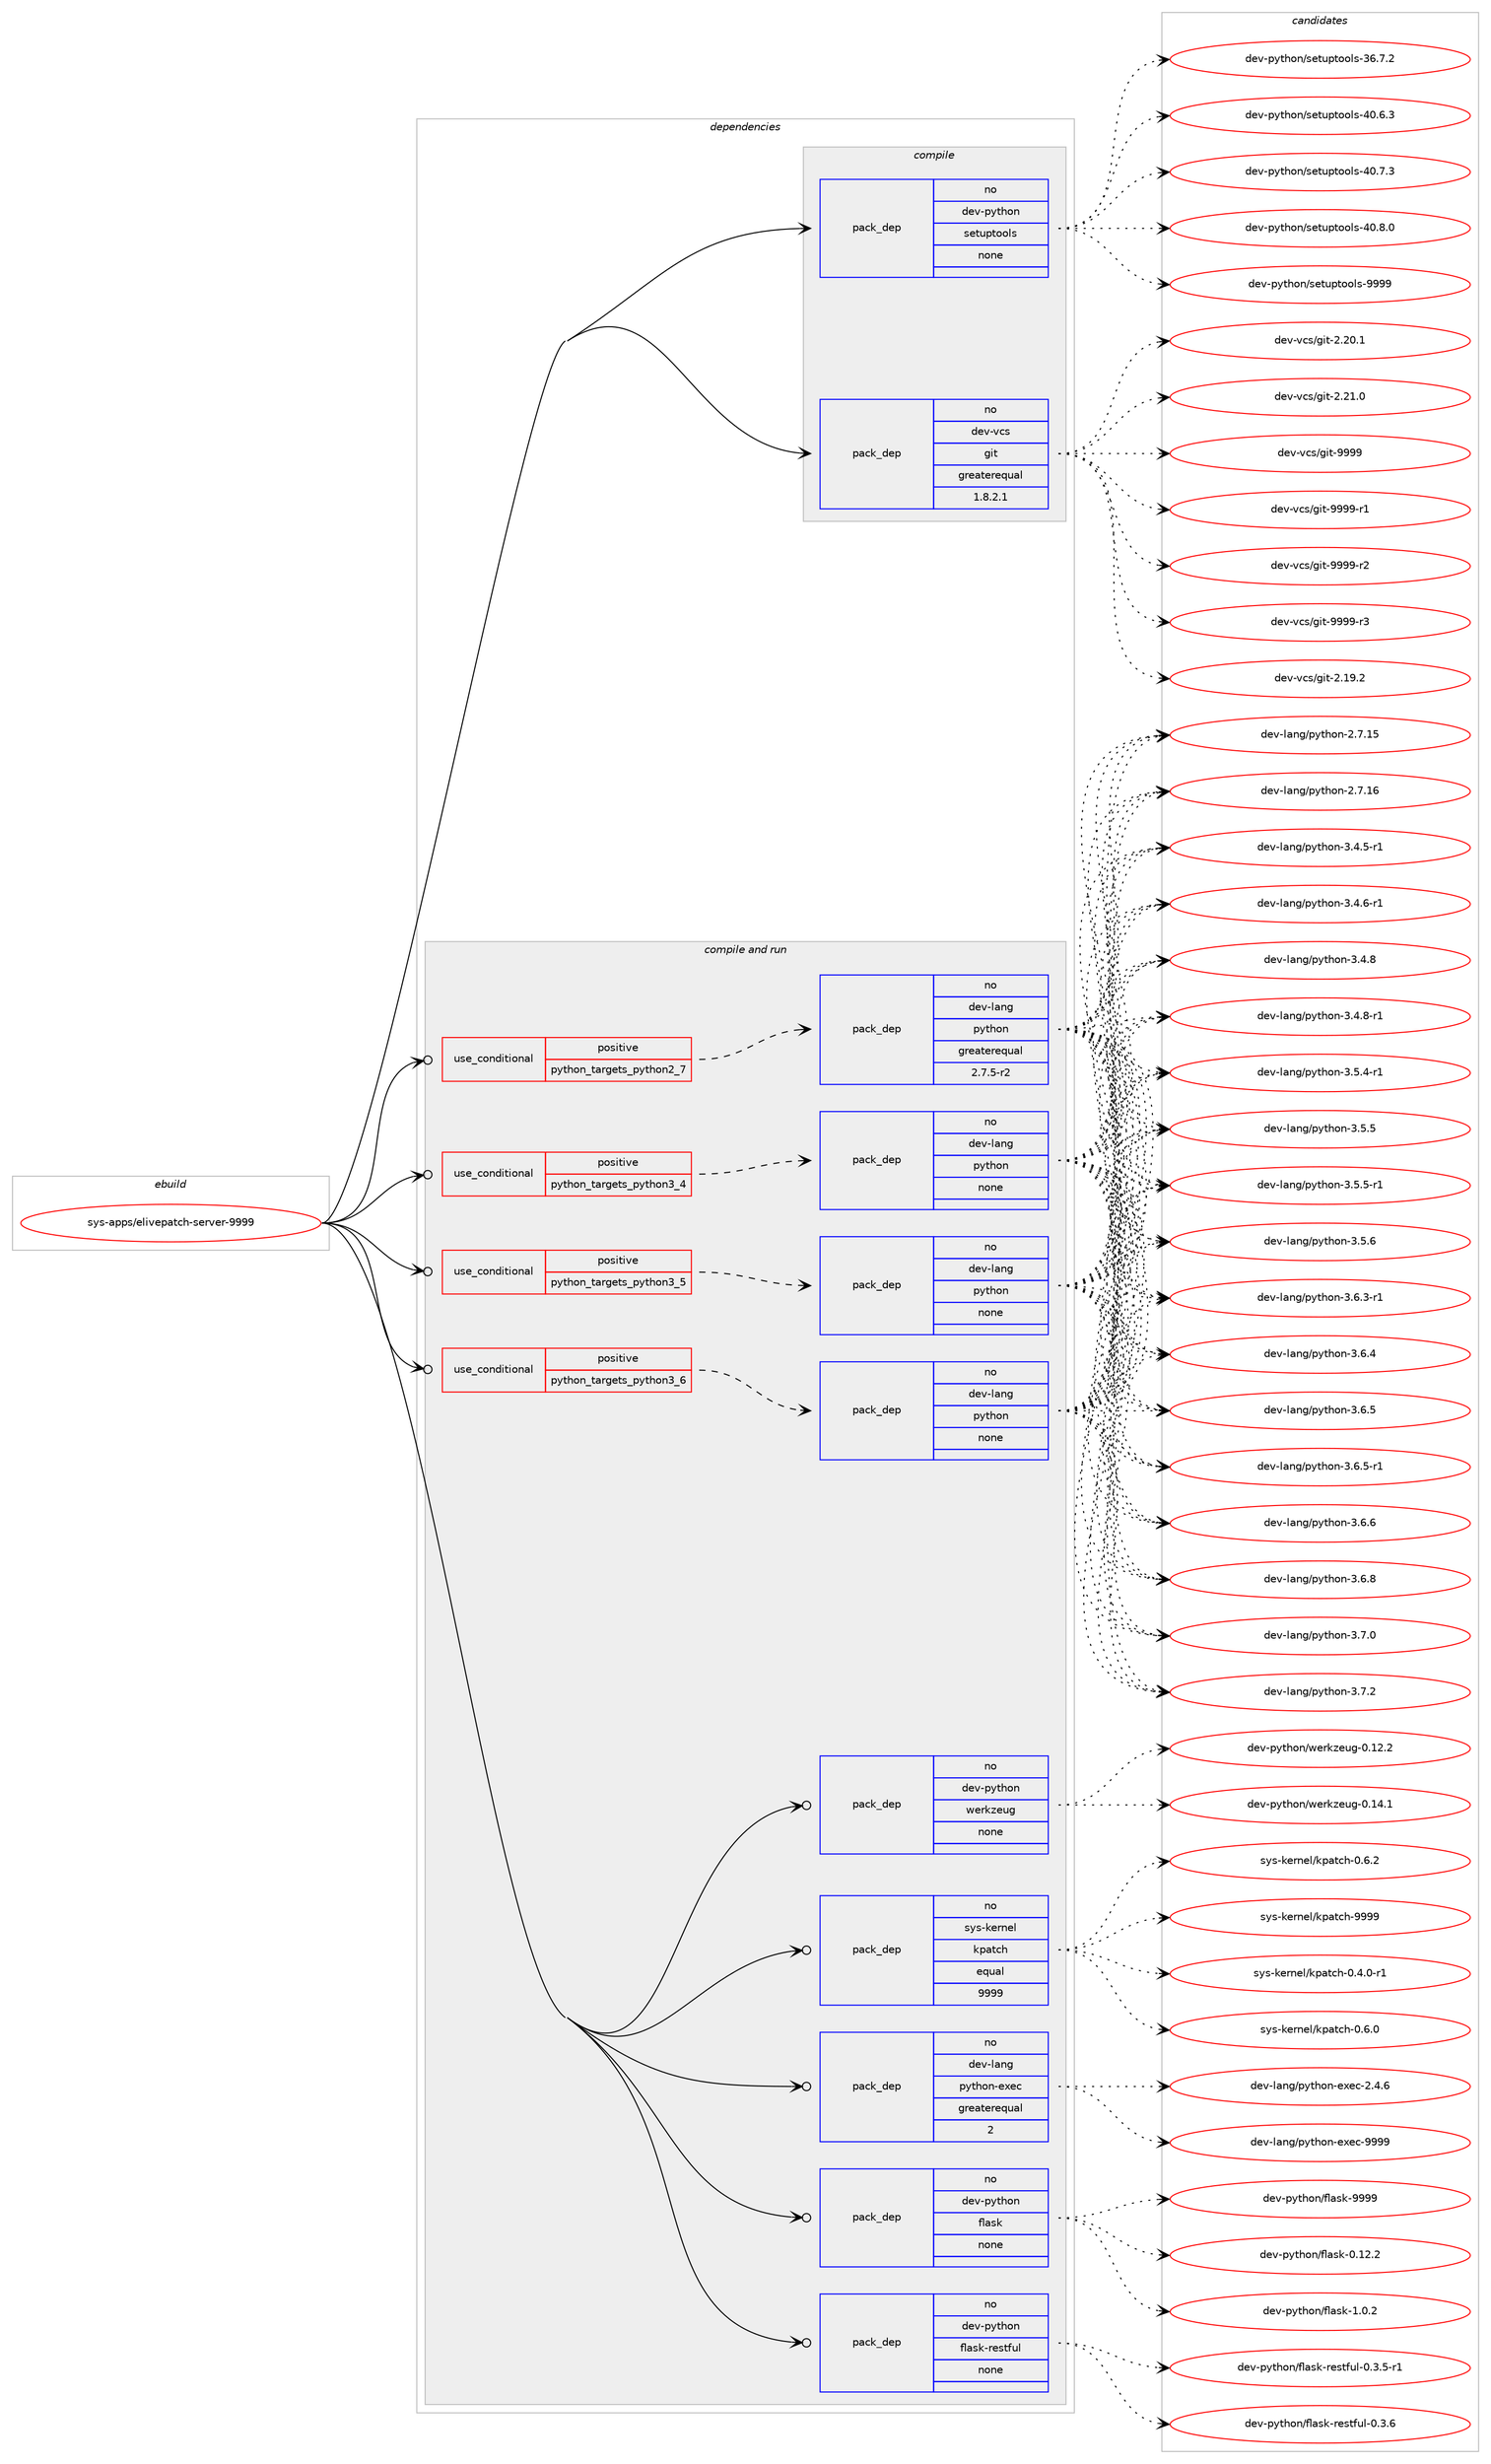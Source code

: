 digraph prolog {

# *************
# Graph options
# *************

newrank=true;
concentrate=true;
compound=true;
graph [rankdir=LR,fontname=Helvetica,fontsize=10,ranksep=1.5];#, ranksep=2.5, nodesep=0.2];
edge  [arrowhead=vee];
node  [fontname=Helvetica,fontsize=10];

# **********
# The ebuild
# **********

subgraph cluster_leftcol {
color=gray;
rank=same;
label=<<i>ebuild</i>>;
id [label="sys-apps/elivepatch-server-9999", color=red, width=4, href="../sys-apps/elivepatch-server-9999.svg"];
}

# ****************
# The dependencies
# ****************

subgraph cluster_midcol {
color=gray;
label=<<i>dependencies</i>>;
subgraph cluster_compile {
fillcolor="#eeeeee";
style=filled;
label=<<i>compile</i>>;
subgraph pack1226529 {
dependency1710321 [label=<<TABLE BORDER="0" CELLBORDER="1" CELLSPACING="0" CELLPADDING="4" WIDTH="220"><TR><TD ROWSPAN="6" CELLPADDING="30">pack_dep</TD></TR><TR><TD WIDTH="110">no</TD></TR><TR><TD>dev-python</TD></TR><TR><TD>setuptools</TD></TR><TR><TD>none</TD></TR><TR><TD></TD></TR></TABLE>>, shape=none, color=blue];
}
id:e -> dependency1710321:w [weight=20,style="solid",arrowhead="vee"];
subgraph pack1226530 {
dependency1710322 [label=<<TABLE BORDER="0" CELLBORDER="1" CELLSPACING="0" CELLPADDING="4" WIDTH="220"><TR><TD ROWSPAN="6" CELLPADDING="30">pack_dep</TD></TR><TR><TD WIDTH="110">no</TD></TR><TR><TD>dev-vcs</TD></TR><TR><TD>git</TD></TR><TR><TD>greaterequal</TD></TR><TR><TD>1.8.2.1</TD></TR></TABLE>>, shape=none, color=blue];
}
id:e -> dependency1710322:w [weight=20,style="solid",arrowhead="vee"];
}
subgraph cluster_compileandrun {
fillcolor="#eeeeee";
style=filled;
label=<<i>compile and run</i>>;
subgraph cond455835 {
dependency1710323 [label=<<TABLE BORDER="0" CELLBORDER="1" CELLSPACING="0" CELLPADDING="4"><TR><TD ROWSPAN="3" CELLPADDING="10">use_conditional</TD></TR><TR><TD>positive</TD></TR><TR><TD>python_targets_python2_7</TD></TR></TABLE>>, shape=none, color=red];
subgraph pack1226531 {
dependency1710324 [label=<<TABLE BORDER="0" CELLBORDER="1" CELLSPACING="0" CELLPADDING="4" WIDTH="220"><TR><TD ROWSPAN="6" CELLPADDING="30">pack_dep</TD></TR><TR><TD WIDTH="110">no</TD></TR><TR><TD>dev-lang</TD></TR><TR><TD>python</TD></TR><TR><TD>greaterequal</TD></TR><TR><TD>2.7.5-r2</TD></TR></TABLE>>, shape=none, color=blue];
}
dependency1710323:e -> dependency1710324:w [weight=20,style="dashed",arrowhead="vee"];
}
id:e -> dependency1710323:w [weight=20,style="solid",arrowhead="odotvee"];
subgraph cond455836 {
dependency1710325 [label=<<TABLE BORDER="0" CELLBORDER="1" CELLSPACING="0" CELLPADDING="4"><TR><TD ROWSPAN="3" CELLPADDING="10">use_conditional</TD></TR><TR><TD>positive</TD></TR><TR><TD>python_targets_python3_4</TD></TR></TABLE>>, shape=none, color=red];
subgraph pack1226532 {
dependency1710326 [label=<<TABLE BORDER="0" CELLBORDER="1" CELLSPACING="0" CELLPADDING="4" WIDTH="220"><TR><TD ROWSPAN="6" CELLPADDING="30">pack_dep</TD></TR><TR><TD WIDTH="110">no</TD></TR><TR><TD>dev-lang</TD></TR><TR><TD>python</TD></TR><TR><TD>none</TD></TR><TR><TD></TD></TR></TABLE>>, shape=none, color=blue];
}
dependency1710325:e -> dependency1710326:w [weight=20,style="dashed",arrowhead="vee"];
}
id:e -> dependency1710325:w [weight=20,style="solid",arrowhead="odotvee"];
subgraph cond455837 {
dependency1710327 [label=<<TABLE BORDER="0" CELLBORDER="1" CELLSPACING="0" CELLPADDING="4"><TR><TD ROWSPAN="3" CELLPADDING="10">use_conditional</TD></TR><TR><TD>positive</TD></TR><TR><TD>python_targets_python3_5</TD></TR></TABLE>>, shape=none, color=red];
subgraph pack1226533 {
dependency1710328 [label=<<TABLE BORDER="0" CELLBORDER="1" CELLSPACING="0" CELLPADDING="4" WIDTH="220"><TR><TD ROWSPAN="6" CELLPADDING="30">pack_dep</TD></TR><TR><TD WIDTH="110">no</TD></TR><TR><TD>dev-lang</TD></TR><TR><TD>python</TD></TR><TR><TD>none</TD></TR><TR><TD></TD></TR></TABLE>>, shape=none, color=blue];
}
dependency1710327:e -> dependency1710328:w [weight=20,style="dashed",arrowhead="vee"];
}
id:e -> dependency1710327:w [weight=20,style="solid",arrowhead="odotvee"];
subgraph cond455838 {
dependency1710329 [label=<<TABLE BORDER="0" CELLBORDER="1" CELLSPACING="0" CELLPADDING="4"><TR><TD ROWSPAN="3" CELLPADDING="10">use_conditional</TD></TR><TR><TD>positive</TD></TR><TR><TD>python_targets_python3_6</TD></TR></TABLE>>, shape=none, color=red];
subgraph pack1226534 {
dependency1710330 [label=<<TABLE BORDER="0" CELLBORDER="1" CELLSPACING="0" CELLPADDING="4" WIDTH="220"><TR><TD ROWSPAN="6" CELLPADDING="30">pack_dep</TD></TR><TR><TD WIDTH="110">no</TD></TR><TR><TD>dev-lang</TD></TR><TR><TD>python</TD></TR><TR><TD>none</TD></TR><TR><TD></TD></TR></TABLE>>, shape=none, color=blue];
}
dependency1710329:e -> dependency1710330:w [weight=20,style="dashed",arrowhead="vee"];
}
id:e -> dependency1710329:w [weight=20,style="solid",arrowhead="odotvee"];
subgraph pack1226535 {
dependency1710331 [label=<<TABLE BORDER="0" CELLBORDER="1" CELLSPACING="0" CELLPADDING="4" WIDTH="220"><TR><TD ROWSPAN="6" CELLPADDING="30">pack_dep</TD></TR><TR><TD WIDTH="110">no</TD></TR><TR><TD>dev-lang</TD></TR><TR><TD>python-exec</TD></TR><TR><TD>greaterequal</TD></TR><TR><TD>2</TD></TR></TABLE>>, shape=none, color=blue];
}
id:e -> dependency1710331:w [weight=20,style="solid",arrowhead="odotvee"];
subgraph pack1226536 {
dependency1710332 [label=<<TABLE BORDER="0" CELLBORDER="1" CELLSPACING="0" CELLPADDING="4" WIDTH="220"><TR><TD ROWSPAN="6" CELLPADDING="30">pack_dep</TD></TR><TR><TD WIDTH="110">no</TD></TR><TR><TD>dev-python</TD></TR><TR><TD>flask</TD></TR><TR><TD>none</TD></TR><TR><TD></TD></TR></TABLE>>, shape=none, color=blue];
}
id:e -> dependency1710332:w [weight=20,style="solid",arrowhead="odotvee"];
subgraph pack1226537 {
dependency1710333 [label=<<TABLE BORDER="0" CELLBORDER="1" CELLSPACING="0" CELLPADDING="4" WIDTH="220"><TR><TD ROWSPAN="6" CELLPADDING="30">pack_dep</TD></TR><TR><TD WIDTH="110">no</TD></TR><TR><TD>dev-python</TD></TR><TR><TD>flask-restful</TD></TR><TR><TD>none</TD></TR><TR><TD></TD></TR></TABLE>>, shape=none, color=blue];
}
id:e -> dependency1710333:w [weight=20,style="solid",arrowhead="odotvee"];
subgraph pack1226538 {
dependency1710334 [label=<<TABLE BORDER="0" CELLBORDER="1" CELLSPACING="0" CELLPADDING="4" WIDTH="220"><TR><TD ROWSPAN="6" CELLPADDING="30">pack_dep</TD></TR><TR><TD WIDTH="110">no</TD></TR><TR><TD>dev-python</TD></TR><TR><TD>werkzeug</TD></TR><TR><TD>none</TD></TR><TR><TD></TD></TR></TABLE>>, shape=none, color=blue];
}
id:e -> dependency1710334:w [weight=20,style="solid",arrowhead="odotvee"];
subgraph pack1226539 {
dependency1710335 [label=<<TABLE BORDER="0" CELLBORDER="1" CELLSPACING="0" CELLPADDING="4" WIDTH="220"><TR><TD ROWSPAN="6" CELLPADDING="30">pack_dep</TD></TR><TR><TD WIDTH="110">no</TD></TR><TR><TD>sys-kernel</TD></TR><TR><TD>kpatch</TD></TR><TR><TD>equal</TD></TR><TR><TD>9999</TD></TR></TABLE>>, shape=none, color=blue];
}
id:e -> dependency1710335:w [weight=20,style="solid",arrowhead="odotvee"];
}
subgraph cluster_run {
fillcolor="#eeeeee";
style=filled;
label=<<i>run</i>>;
}
}

# **************
# The candidates
# **************

subgraph cluster_choices {
rank=same;
color=gray;
label=<<i>candidates</i>>;

subgraph choice1226529 {
color=black;
nodesep=1;
choice100101118451121211161041111104711510111611711211611111110811545515446554650 [label="dev-python/setuptools-36.7.2", color=red, width=4,href="../dev-python/setuptools-36.7.2.svg"];
choice100101118451121211161041111104711510111611711211611111110811545524846544651 [label="dev-python/setuptools-40.6.3", color=red, width=4,href="../dev-python/setuptools-40.6.3.svg"];
choice100101118451121211161041111104711510111611711211611111110811545524846554651 [label="dev-python/setuptools-40.7.3", color=red, width=4,href="../dev-python/setuptools-40.7.3.svg"];
choice100101118451121211161041111104711510111611711211611111110811545524846564648 [label="dev-python/setuptools-40.8.0", color=red, width=4,href="../dev-python/setuptools-40.8.0.svg"];
choice10010111845112121116104111110471151011161171121161111111081154557575757 [label="dev-python/setuptools-9999", color=red, width=4,href="../dev-python/setuptools-9999.svg"];
dependency1710321:e -> choice100101118451121211161041111104711510111611711211611111110811545515446554650:w [style=dotted,weight="100"];
dependency1710321:e -> choice100101118451121211161041111104711510111611711211611111110811545524846544651:w [style=dotted,weight="100"];
dependency1710321:e -> choice100101118451121211161041111104711510111611711211611111110811545524846554651:w [style=dotted,weight="100"];
dependency1710321:e -> choice100101118451121211161041111104711510111611711211611111110811545524846564648:w [style=dotted,weight="100"];
dependency1710321:e -> choice10010111845112121116104111110471151011161171121161111111081154557575757:w [style=dotted,weight="100"];
}
subgraph choice1226530 {
color=black;
nodesep=1;
choice10010111845118991154710310511645504649574650 [label="dev-vcs/git-2.19.2", color=red, width=4,href="../dev-vcs/git-2.19.2.svg"];
choice10010111845118991154710310511645504650484649 [label="dev-vcs/git-2.20.1", color=red, width=4,href="../dev-vcs/git-2.20.1.svg"];
choice10010111845118991154710310511645504650494648 [label="dev-vcs/git-2.21.0", color=red, width=4,href="../dev-vcs/git-2.21.0.svg"];
choice1001011184511899115471031051164557575757 [label="dev-vcs/git-9999", color=red, width=4,href="../dev-vcs/git-9999.svg"];
choice10010111845118991154710310511645575757574511449 [label="dev-vcs/git-9999-r1", color=red, width=4,href="../dev-vcs/git-9999-r1.svg"];
choice10010111845118991154710310511645575757574511450 [label="dev-vcs/git-9999-r2", color=red, width=4,href="../dev-vcs/git-9999-r2.svg"];
choice10010111845118991154710310511645575757574511451 [label="dev-vcs/git-9999-r3", color=red, width=4,href="../dev-vcs/git-9999-r3.svg"];
dependency1710322:e -> choice10010111845118991154710310511645504649574650:w [style=dotted,weight="100"];
dependency1710322:e -> choice10010111845118991154710310511645504650484649:w [style=dotted,weight="100"];
dependency1710322:e -> choice10010111845118991154710310511645504650494648:w [style=dotted,weight="100"];
dependency1710322:e -> choice1001011184511899115471031051164557575757:w [style=dotted,weight="100"];
dependency1710322:e -> choice10010111845118991154710310511645575757574511449:w [style=dotted,weight="100"];
dependency1710322:e -> choice10010111845118991154710310511645575757574511450:w [style=dotted,weight="100"];
dependency1710322:e -> choice10010111845118991154710310511645575757574511451:w [style=dotted,weight="100"];
}
subgraph choice1226531 {
color=black;
nodesep=1;
choice10010111845108971101034711212111610411111045504655464953 [label="dev-lang/python-2.7.15", color=red, width=4,href="../dev-lang/python-2.7.15.svg"];
choice10010111845108971101034711212111610411111045504655464954 [label="dev-lang/python-2.7.16", color=red, width=4,href="../dev-lang/python-2.7.16.svg"];
choice1001011184510897110103471121211161041111104551465246534511449 [label="dev-lang/python-3.4.5-r1", color=red, width=4,href="../dev-lang/python-3.4.5-r1.svg"];
choice1001011184510897110103471121211161041111104551465246544511449 [label="dev-lang/python-3.4.6-r1", color=red, width=4,href="../dev-lang/python-3.4.6-r1.svg"];
choice100101118451089711010347112121116104111110455146524656 [label="dev-lang/python-3.4.8", color=red, width=4,href="../dev-lang/python-3.4.8.svg"];
choice1001011184510897110103471121211161041111104551465246564511449 [label="dev-lang/python-3.4.8-r1", color=red, width=4,href="../dev-lang/python-3.4.8-r1.svg"];
choice1001011184510897110103471121211161041111104551465346524511449 [label="dev-lang/python-3.5.4-r1", color=red, width=4,href="../dev-lang/python-3.5.4-r1.svg"];
choice100101118451089711010347112121116104111110455146534653 [label="dev-lang/python-3.5.5", color=red, width=4,href="../dev-lang/python-3.5.5.svg"];
choice1001011184510897110103471121211161041111104551465346534511449 [label="dev-lang/python-3.5.5-r1", color=red, width=4,href="../dev-lang/python-3.5.5-r1.svg"];
choice100101118451089711010347112121116104111110455146534654 [label="dev-lang/python-3.5.6", color=red, width=4,href="../dev-lang/python-3.5.6.svg"];
choice1001011184510897110103471121211161041111104551465446514511449 [label="dev-lang/python-3.6.3-r1", color=red, width=4,href="../dev-lang/python-3.6.3-r1.svg"];
choice100101118451089711010347112121116104111110455146544652 [label="dev-lang/python-3.6.4", color=red, width=4,href="../dev-lang/python-3.6.4.svg"];
choice100101118451089711010347112121116104111110455146544653 [label="dev-lang/python-3.6.5", color=red, width=4,href="../dev-lang/python-3.6.5.svg"];
choice1001011184510897110103471121211161041111104551465446534511449 [label="dev-lang/python-3.6.5-r1", color=red, width=4,href="../dev-lang/python-3.6.5-r1.svg"];
choice100101118451089711010347112121116104111110455146544654 [label="dev-lang/python-3.6.6", color=red, width=4,href="../dev-lang/python-3.6.6.svg"];
choice100101118451089711010347112121116104111110455146544656 [label="dev-lang/python-3.6.8", color=red, width=4,href="../dev-lang/python-3.6.8.svg"];
choice100101118451089711010347112121116104111110455146554648 [label="dev-lang/python-3.7.0", color=red, width=4,href="../dev-lang/python-3.7.0.svg"];
choice100101118451089711010347112121116104111110455146554650 [label="dev-lang/python-3.7.2", color=red, width=4,href="../dev-lang/python-3.7.2.svg"];
dependency1710324:e -> choice10010111845108971101034711212111610411111045504655464953:w [style=dotted,weight="100"];
dependency1710324:e -> choice10010111845108971101034711212111610411111045504655464954:w [style=dotted,weight="100"];
dependency1710324:e -> choice1001011184510897110103471121211161041111104551465246534511449:w [style=dotted,weight="100"];
dependency1710324:e -> choice1001011184510897110103471121211161041111104551465246544511449:w [style=dotted,weight="100"];
dependency1710324:e -> choice100101118451089711010347112121116104111110455146524656:w [style=dotted,weight="100"];
dependency1710324:e -> choice1001011184510897110103471121211161041111104551465246564511449:w [style=dotted,weight="100"];
dependency1710324:e -> choice1001011184510897110103471121211161041111104551465346524511449:w [style=dotted,weight="100"];
dependency1710324:e -> choice100101118451089711010347112121116104111110455146534653:w [style=dotted,weight="100"];
dependency1710324:e -> choice1001011184510897110103471121211161041111104551465346534511449:w [style=dotted,weight="100"];
dependency1710324:e -> choice100101118451089711010347112121116104111110455146534654:w [style=dotted,weight="100"];
dependency1710324:e -> choice1001011184510897110103471121211161041111104551465446514511449:w [style=dotted,weight="100"];
dependency1710324:e -> choice100101118451089711010347112121116104111110455146544652:w [style=dotted,weight="100"];
dependency1710324:e -> choice100101118451089711010347112121116104111110455146544653:w [style=dotted,weight="100"];
dependency1710324:e -> choice1001011184510897110103471121211161041111104551465446534511449:w [style=dotted,weight="100"];
dependency1710324:e -> choice100101118451089711010347112121116104111110455146544654:w [style=dotted,weight="100"];
dependency1710324:e -> choice100101118451089711010347112121116104111110455146544656:w [style=dotted,weight="100"];
dependency1710324:e -> choice100101118451089711010347112121116104111110455146554648:w [style=dotted,weight="100"];
dependency1710324:e -> choice100101118451089711010347112121116104111110455146554650:w [style=dotted,weight="100"];
}
subgraph choice1226532 {
color=black;
nodesep=1;
choice10010111845108971101034711212111610411111045504655464953 [label="dev-lang/python-2.7.15", color=red, width=4,href="../dev-lang/python-2.7.15.svg"];
choice10010111845108971101034711212111610411111045504655464954 [label="dev-lang/python-2.7.16", color=red, width=4,href="../dev-lang/python-2.7.16.svg"];
choice1001011184510897110103471121211161041111104551465246534511449 [label="dev-lang/python-3.4.5-r1", color=red, width=4,href="../dev-lang/python-3.4.5-r1.svg"];
choice1001011184510897110103471121211161041111104551465246544511449 [label="dev-lang/python-3.4.6-r1", color=red, width=4,href="../dev-lang/python-3.4.6-r1.svg"];
choice100101118451089711010347112121116104111110455146524656 [label="dev-lang/python-3.4.8", color=red, width=4,href="../dev-lang/python-3.4.8.svg"];
choice1001011184510897110103471121211161041111104551465246564511449 [label="dev-lang/python-3.4.8-r1", color=red, width=4,href="../dev-lang/python-3.4.8-r1.svg"];
choice1001011184510897110103471121211161041111104551465346524511449 [label="dev-lang/python-3.5.4-r1", color=red, width=4,href="../dev-lang/python-3.5.4-r1.svg"];
choice100101118451089711010347112121116104111110455146534653 [label="dev-lang/python-3.5.5", color=red, width=4,href="../dev-lang/python-3.5.5.svg"];
choice1001011184510897110103471121211161041111104551465346534511449 [label="dev-lang/python-3.5.5-r1", color=red, width=4,href="../dev-lang/python-3.5.5-r1.svg"];
choice100101118451089711010347112121116104111110455146534654 [label="dev-lang/python-3.5.6", color=red, width=4,href="../dev-lang/python-3.5.6.svg"];
choice1001011184510897110103471121211161041111104551465446514511449 [label="dev-lang/python-3.6.3-r1", color=red, width=4,href="../dev-lang/python-3.6.3-r1.svg"];
choice100101118451089711010347112121116104111110455146544652 [label="dev-lang/python-3.6.4", color=red, width=4,href="../dev-lang/python-3.6.4.svg"];
choice100101118451089711010347112121116104111110455146544653 [label="dev-lang/python-3.6.5", color=red, width=4,href="../dev-lang/python-3.6.5.svg"];
choice1001011184510897110103471121211161041111104551465446534511449 [label="dev-lang/python-3.6.5-r1", color=red, width=4,href="../dev-lang/python-3.6.5-r1.svg"];
choice100101118451089711010347112121116104111110455146544654 [label="dev-lang/python-3.6.6", color=red, width=4,href="../dev-lang/python-3.6.6.svg"];
choice100101118451089711010347112121116104111110455146544656 [label="dev-lang/python-3.6.8", color=red, width=4,href="../dev-lang/python-3.6.8.svg"];
choice100101118451089711010347112121116104111110455146554648 [label="dev-lang/python-3.7.0", color=red, width=4,href="../dev-lang/python-3.7.0.svg"];
choice100101118451089711010347112121116104111110455146554650 [label="dev-lang/python-3.7.2", color=red, width=4,href="../dev-lang/python-3.7.2.svg"];
dependency1710326:e -> choice10010111845108971101034711212111610411111045504655464953:w [style=dotted,weight="100"];
dependency1710326:e -> choice10010111845108971101034711212111610411111045504655464954:w [style=dotted,weight="100"];
dependency1710326:e -> choice1001011184510897110103471121211161041111104551465246534511449:w [style=dotted,weight="100"];
dependency1710326:e -> choice1001011184510897110103471121211161041111104551465246544511449:w [style=dotted,weight="100"];
dependency1710326:e -> choice100101118451089711010347112121116104111110455146524656:w [style=dotted,weight="100"];
dependency1710326:e -> choice1001011184510897110103471121211161041111104551465246564511449:w [style=dotted,weight="100"];
dependency1710326:e -> choice1001011184510897110103471121211161041111104551465346524511449:w [style=dotted,weight="100"];
dependency1710326:e -> choice100101118451089711010347112121116104111110455146534653:w [style=dotted,weight="100"];
dependency1710326:e -> choice1001011184510897110103471121211161041111104551465346534511449:w [style=dotted,weight="100"];
dependency1710326:e -> choice100101118451089711010347112121116104111110455146534654:w [style=dotted,weight="100"];
dependency1710326:e -> choice1001011184510897110103471121211161041111104551465446514511449:w [style=dotted,weight="100"];
dependency1710326:e -> choice100101118451089711010347112121116104111110455146544652:w [style=dotted,weight="100"];
dependency1710326:e -> choice100101118451089711010347112121116104111110455146544653:w [style=dotted,weight="100"];
dependency1710326:e -> choice1001011184510897110103471121211161041111104551465446534511449:w [style=dotted,weight="100"];
dependency1710326:e -> choice100101118451089711010347112121116104111110455146544654:w [style=dotted,weight="100"];
dependency1710326:e -> choice100101118451089711010347112121116104111110455146544656:w [style=dotted,weight="100"];
dependency1710326:e -> choice100101118451089711010347112121116104111110455146554648:w [style=dotted,weight="100"];
dependency1710326:e -> choice100101118451089711010347112121116104111110455146554650:w [style=dotted,weight="100"];
}
subgraph choice1226533 {
color=black;
nodesep=1;
choice10010111845108971101034711212111610411111045504655464953 [label="dev-lang/python-2.7.15", color=red, width=4,href="../dev-lang/python-2.7.15.svg"];
choice10010111845108971101034711212111610411111045504655464954 [label="dev-lang/python-2.7.16", color=red, width=4,href="../dev-lang/python-2.7.16.svg"];
choice1001011184510897110103471121211161041111104551465246534511449 [label="dev-lang/python-3.4.5-r1", color=red, width=4,href="../dev-lang/python-3.4.5-r1.svg"];
choice1001011184510897110103471121211161041111104551465246544511449 [label="dev-lang/python-3.4.6-r1", color=red, width=4,href="../dev-lang/python-3.4.6-r1.svg"];
choice100101118451089711010347112121116104111110455146524656 [label="dev-lang/python-3.4.8", color=red, width=4,href="../dev-lang/python-3.4.8.svg"];
choice1001011184510897110103471121211161041111104551465246564511449 [label="dev-lang/python-3.4.8-r1", color=red, width=4,href="../dev-lang/python-3.4.8-r1.svg"];
choice1001011184510897110103471121211161041111104551465346524511449 [label="dev-lang/python-3.5.4-r1", color=red, width=4,href="../dev-lang/python-3.5.4-r1.svg"];
choice100101118451089711010347112121116104111110455146534653 [label="dev-lang/python-3.5.5", color=red, width=4,href="../dev-lang/python-3.5.5.svg"];
choice1001011184510897110103471121211161041111104551465346534511449 [label="dev-lang/python-3.5.5-r1", color=red, width=4,href="../dev-lang/python-3.5.5-r1.svg"];
choice100101118451089711010347112121116104111110455146534654 [label="dev-lang/python-3.5.6", color=red, width=4,href="../dev-lang/python-3.5.6.svg"];
choice1001011184510897110103471121211161041111104551465446514511449 [label="dev-lang/python-3.6.3-r1", color=red, width=4,href="../dev-lang/python-3.6.3-r1.svg"];
choice100101118451089711010347112121116104111110455146544652 [label="dev-lang/python-3.6.4", color=red, width=4,href="../dev-lang/python-3.6.4.svg"];
choice100101118451089711010347112121116104111110455146544653 [label="dev-lang/python-3.6.5", color=red, width=4,href="../dev-lang/python-3.6.5.svg"];
choice1001011184510897110103471121211161041111104551465446534511449 [label="dev-lang/python-3.6.5-r1", color=red, width=4,href="../dev-lang/python-3.6.5-r1.svg"];
choice100101118451089711010347112121116104111110455146544654 [label="dev-lang/python-3.6.6", color=red, width=4,href="../dev-lang/python-3.6.6.svg"];
choice100101118451089711010347112121116104111110455146544656 [label="dev-lang/python-3.6.8", color=red, width=4,href="../dev-lang/python-3.6.8.svg"];
choice100101118451089711010347112121116104111110455146554648 [label="dev-lang/python-3.7.0", color=red, width=4,href="../dev-lang/python-3.7.0.svg"];
choice100101118451089711010347112121116104111110455146554650 [label="dev-lang/python-3.7.2", color=red, width=4,href="../dev-lang/python-3.7.2.svg"];
dependency1710328:e -> choice10010111845108971101034711212111610411111045504655464953:w [style=dotted,weight="100"];
dependency1710328:e -> choice10010111845108971101034711212111610411111045504655464954:w [style=dotted,weight="100"];
dependency1710328:e -> choice1001011184510897110103471121211161041111104551465246534511449:w [style=dotted,weight="100"];
dependency1710328:e -> choice1001011184510897110103471121211161041111104551465246544511449:w [style=dotted,weight="100"];
dependency1710328:e -> choice100101118451089711010347112121116104111110455146524656:w [style=dotted,weight="100"];
dependency1710328:e -> choice1001011184510897110103471121211161041111104551465246564511449:w [style=dotted,weight="100"];
dependency1710328:e -> choice1001011184510897110103471121211161041111104551465346524511449:w [style=dotted,weight="100"];
dependency1710328:e -> choice100101118451089711010347112121116104111110455146534653:w [style=dotted,weight="100"];
dependency1710328:e -> choice1001011184510897110103471121211161041111104551465346534511449:w [style=dotted,weight="100"];
dependency1710328:e -> choice100101118451089711010347112121116104111110455146534654:w [style=dotted,weight="100"];
dependency1710328:e -> choice1001011184510897110103471121211161041111104551465446514511449:w [style=dotted,weight="100"];
dependency1710328:e -> choice100101118451089711010347112121116104111110455146544652:w [style=dotted,weight="100"];
dependency1710328:e -> choice100101118451089711010347112121116104111110455146544653:w [style=dotted,weight="100"];
dependency1710328:e -> choice1001011184510897110103471121211161041111104551465446534511449:w [style=dotted,weight="100"];
dependency1710328:e -> choice100101118451089711010347112121116104111110455146544654:w [style=dotted,weight="100"];
dependency1710328:e -> choice100101118451089711010347112121116104111110455146544656:w [style=dotted,weight="100"];
dependency1710328:e -> choice100101118451089711010347112121116104111110455146554648:w [style=dotted,weight="100"];
dependency1710328:e -> choice100101118451089711010347112121116104111110455146554650:w [style=dotted,weight="100"];
}
subgraph choice1226534 {
color=black;
nodesep=1;
choice10010111845108971101034711212111610411111045504655464953 [label="dev-lang/python-2.7.15", color=red, width=4,href="../dev-lang/python-2.7.15.svg"];
choice10010111845108971101034711212111610411111045504655464954 [label="dev-lang/python-2.7.16", color=red, width=4,href="../dev-lang/python-2.7.16.svg"];
choice1001011184510897110103471121211161041111104551465246534511449 [label="dev-lang/python-3.4.5-r1", color=red, width=4,href="../dev-lang/python-3.4.5-r1.svg"];
choice1001011184510897110103471121211161041111104551465246544511449 [label="dev-lang/python-3.4.6-r1", color=red, width=4,href="../dev-lang/python-3.4.6-r1.svg"];
choice100101118451089711010347112121116104111110455146524656 [label="dev-lang/python-3.4.8", color=red, width=4,href="../dev-lang/python-3.4.8.svg"];
choice1001011184510897110103471121211161041111104551465246564511449 [label="dev-lang/python-3.4.8-r1", color=red, width=4,href="../dev-lang/python-3.4.8-r1.svg"];
choice1001011184510897110103471121211161041111104551465346524511449 [label="dev-lang/python-3.5.4-r1", color=red, width=4,href="../dev-lang/python-3.5.4-r1.svg"];
choice100101118451089711010347112121116104111110455146534653 [label="dev-lang/python-3.5.5", color=red, width=4,href="../dev-lang/python-3.5.5.svg"];
choice1001011184510897110103471121211161041111104551465346534511449 [label="dev-lang/python-3.5.5-r1", color=red, width=4,href="../dev-lang/python-3.5.5-r1.svg"];
choice100101118451089711010347112121116104111110455146534654 [label="dev-lang/python-3.5.6", color=red, width=4,href="../dev-lang/python-3.5.6.svg"];
choice1001011184510897110103471121211161041111104551465446514511449 [label="dev-lang/python-3.6.3-r1", color=red, width=4,href="../dev-lang/python-3.6.3-r1.svg"];
choice100101118451089711010347112121116104111110455146544652 [label="dev-lang/python-3.6.4", color=red, width=4,href="../dev-lang/python-3.6.4.svg"];
choice100101118451089711010347112121116104111110455146544653 [label="dev-lang/python-3.6.5", color=red, width=4,href="../dev-lang/python-3.6.5.svg"];
choice1001011184510897110103471121211161041111104551465446534511449 [label="dev-lang/python-3.6.5-r1", color=red, width=4,href="../dev-lang/python-3.6.5-r1.svg"];
choice100101118451089711010347112121116104111110455146544654 [label="dev-lang/python-3.6.6", color=red, width=4,href="../dev-lang/python-3.6.6.svg"];
choice100101118451089711010347112121116104111110455146544656 [label="dev-lang/python-3.6.8", color=red, width=4,href="../dev-lang/python-3.6.8.svg"];
choice100101118451089711010347112121116104111110455146554648 [label="dev-lang/python-3.7.0", color=red, width=4,href="../dev-lang/python-3.7.0.svg"];
choice100101118451089711010347112121116104111110455146554650 [label="dev-lang/python-3.7.2", color=red, width=4,href="../dev-lang/python-3.7.2.svg"];
dependency1710330:e -> choice10010111845108971101034711212111610411111045504655464953:w [style=dotted,weight="100"];
dependency1710330:e -> choice10010111845108971101034711212111610411111045504655464954:w [style=dotted,weight="100"];
dependency1710330:e -> choice1001011184510897110103471121211161041111104551465246534511449:w [style=dotted,weight="100"];
dependency1710330:e -> choice1001011184510897110103471121211161041111104551465246544511449:w [style=dotted,weight="100"];
dependency1710330:e -> choice100101118451089711010347112121116104111110455146524656:w [style=dotted,weight="100"];
dependency1710330:e -> choice1001011184510897110103471121211161041111104551465246564511449:w [style=dotted,weight="100"];
dependency1710330:e -> choice1001011184510897110103471121211161041111104551465346524511449:w [style=dotted,weight="100"];
dependency1710330:e -> choice100101118451089711010347112121116104111110455146534653:w [style=dotted,weight="100"];
dependency1710330:e -> choice1001011184510897110103471121211161041111104551465346534511449:w [style=dotted,weight="100"];
dependency1710330:e -> choice100101118451089711010347112121116104111110455146534654:w [style=dotted,weight="100"];
dependency1710330:e -> choice1001011184510897110103471121211161041111104551465446514511449:w [style=dotted,weight="100"];
dependency1710330:e -> choice100101118451089711010347112121116104111110455146544652:w [style=dotted,weight="100"];
dependency1710330:e -> choice100101118451089711010347112121116104111110455146544653:w [style=dotted,weight="100"];
dependency1710330:e -> choice1001011184510897110103471121211161041111104551465446534511449:w [style=dotted,weight="100"];
dependency1710330:e -> choice100101118451089711010347112121116104111110455146544654:w [style=dotted,weight="100"];
dependency1710330:e -> choice100101118451089711010347112121116104111110455146544656:w [style=dotted,weight="100"];
dependency1710330:e -> choice100101118451089711010347112121116104111110455146554648:w [style=dotted,weight="100"];
dependency1710330:e -> choice100101118451089711010347112121116104111110455146554650:w [style=dotted,weight="100"];
}
subgraph choice1226535 {
color=black;
nodesep=1;
choice1001011184510897110103471121211161041111104510112010199455046524654 [label="dev-lang/python-exec-2.4.6", color=red, width=4,href="../dev-lang/python-exec-2.4.6.svg"];
choice10010111845108971101034711212111610411111045101120101994557575757 [label="dev-lang/python-exec-9999", color=red, width=4,href="../dev-lang/python-exec-9999.svg"];
dependency1710331:e -> choice1001011184510897110103471121211161041111104510112010199455046524654:w [style=dotted,weight="100"];
dependency1710331:e -> choice10010111845108971101034711212111610411111045101120101994557575757:w [style=dotted,weight="100"];
}
subgraph choice1226536 {
color=black;
nodesep=1;
choice10010111845112121116104111110471021089711510745484649504650 [label="dev-python/flask-0.12.2", color=red, width=4,href="../dev-python/flask-0.12.2.svg"];
choice100101118451121211161041111104710210897115107454946484650 [label="dev-python/flask-1.0.2", color=red, width=4,href="../dev-python/flask-1.0.2.svg"];
choice1001011184511212111610411111047102108971151074557575757 [label="dev-python/flask-9999", color=red, width=4,href="../dev-python/flask-9999.svg"];
dependency1710332:e -> choice10010111845112121116104111110471021089711510745484649504650:w [style=dotted,weight="100"];
dependency1710332:e -> choice100101118451121211161041111104710210897115107454946484650:w [style=dotted,weight="100"];
dependency1710332:e -> choice1001011184511212111610411111047102108971151074557575757:w [style=dotted,weight="100"];
}
subgraph choice1226537 {
color=black;
nodesep=1;
choice100101118451121211161041111104710210897115107451141011151161021171084548465146534511449 [label="dev-python/flask-restful-0.3.5-r1", color=red, width=4,href="../dev-python/flask-restful-0.3.5-r1.svg"];
choice10010111845112121116104111110471021089711510745114101115116102117108454846514654 [label="dev-python/flask-restful-0.3.6", color=red, width=4,href="../dev-python/flask-restful-0.3.6.svg"];
dependency1710333:e -> choice100101118451121211161041111104710210897115107451141011151161021171084548465146534511449:w [style=dotted,weight="100"];
dependency1710333:e -> choice10010111845112121116104111110471021089711510745114101115116102117108454846514654:w [style=dotted,weight="100"];
}
subgraph choice1226538 {
color=black;
nodesep=1;
choice100101118451121211161041111104711910111410712210111710345484649504650 [label="dev-python/werkzeug-0.12.2", color=red, width=4,href="../dev-python/werkzeug-0.12.2.svg"];
choice100101118451121211161041111104711910111410712210111710345484649524649 [label="dev-python/werkzeug-0.14.1", color=red, width=4,href="../dev-python/werkzeug-0.14.1.svg"];
dependency1710334:e -> choice100101118451121211161041111104711910111410712210111710345484649504650:w [style=dotted,weight="100"];
dependency1710334:e -> choice100101118451121211161041111104711910111410712210111710345484649524649:w [style=dotted,weight="100"];
}
subgraph choice1226539 {
color=black;
nodesep=1;
choice115121115451071011141101011084710711297116991044548465246484511449 [label="sys-kernel/kpatch-0.4.0-r1", color=red, width=4,href="../sys-kernel/kpatch-0.4.0-r1.svg"];
choice11512111545107101114110101108471071129711699104454846544648 [label="sys-kernel/kpatch-0.6.0", color=red, width=4,href="../sys-kernel/kpatch-0.6.0.svg"];
choice11512111545107101114110101108471071129711699104454846544650 [label="sys-kernel/kpatch-0.6.2", color=red, width=4,href="../sys-kernel/kpatch-0.6.2.svg"];
choice115121115451071011141101011084710711297116991044557575757 [label="sys-kernel/kpatch-9999", color=red, width=4,href="../sys-kernel/kpatch-9999.svg"];
dependency1710335:e -> choice115121115451071011141101011084710711297116991044548465246484511449:w [style=dotted,weight="100"];
dependency1710335:e -> choice11512111545107101114110101108471071129711699104454846544648:w [style=dotted,weight="100"];
dependency1710335:e -> choice11512111545107101114110101108471071129711699104454846544650:w [style=dotted,weight="100"];
dependency1710335:e -> choice115121115451071011141101011084710711297116991044557575757:w [style=dotted,weight="100"];
}
}

}
